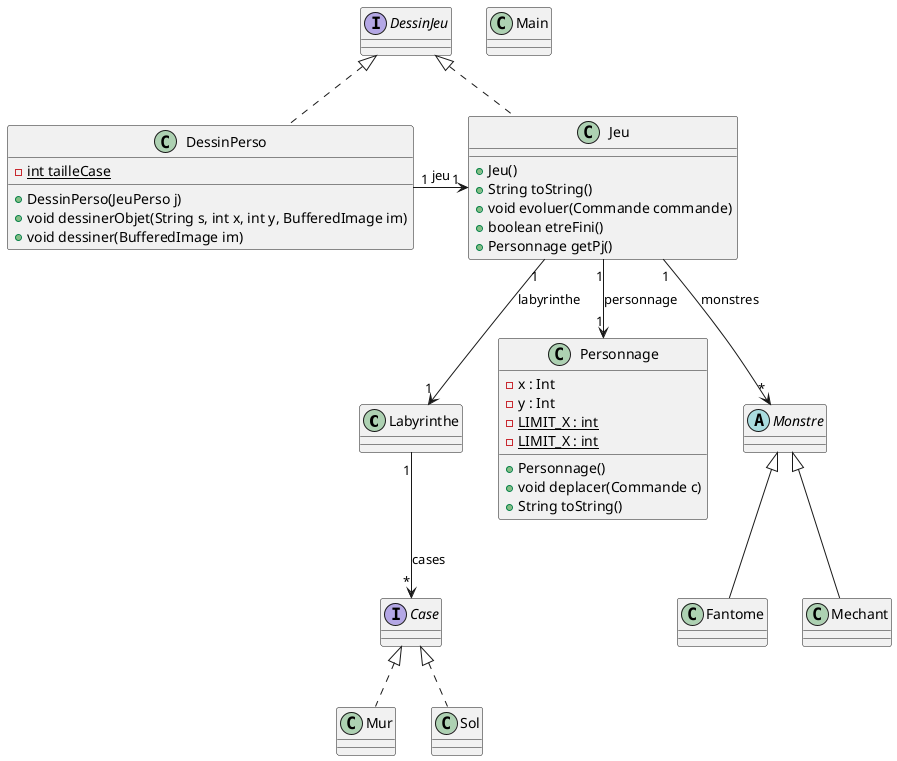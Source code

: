 @startuml

class Labyrinthe {

}
Labyrinthe "1" --> "*" Case : cases

interface Case {

}

class Mur implements Case {

}

class Sol implements Case {

}

class Personnage {
    - x : Int
    - y : Int
    - {static} LIMIT_X : int
    - {static} LIMIT_X : int
    + Personnage()
    + void deplacer(Commande c)
    + String toString()
}

abstract class Monstre {

}

class Fantome extends Monstre {

}

class Mechant extends Monstre {

}

Jeu "1" --> "1" Labyrinthe : labyrinthe
Jeu "1" --> "1" Personnage : personnage
Jeu "1" --> "*" Monstre : monstres

class Main {

}

class Jeu implements DessinJeu {
    + Jeu()
    + String toString()
    + void evoluer(Commande commande)
    + boolean etreFini()
    + Personnage getPj()
}

class DessinPerso implements DessinJeu {
    - {static} int tailleCase
    + DessinPerso(JeuPerso j)
    + void dessinerObjet(String s, int x, int y, BufferedImage im)
    + void dessiner(BufferedImage im)
}
DessinPerso "1" -> "1" Jeu : jeu


@enduml